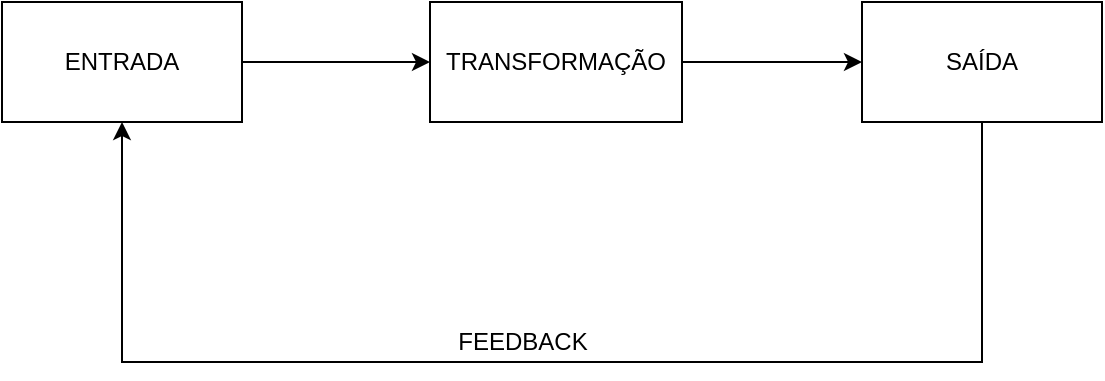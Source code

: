 <mxfile version="17.1.3" type="github">
  <diagram id="QN0evkdvYmPLCqj9xY8h" name="Page-1">
    <mxGraphModel dx="1038" dy="547" grid="1" gridSize="10" guides="1" tooltips="1" connect="1" arrows="1" fold="1" page="1" pageScale="1" pageWidth="827" pageHeight="1169" math="0" shadow="0">
      <root>
        <mxCell id="0" />
        <mxCell id="1" parent="0" />
        <mxCell id="hipOnUwGpUSQk2izLMv4-4" style="edgeStyle=orthogonalEdgeStyle;rounded=0;orthogonalLoop=1;jettySize=auto;html=1;entryX=0;entryY=0.5;entryDx=0;entryDy=0;" edge="1" parent="1" source="hipOnUwGpUSQk2izLMv4-1" target="hipOnUwGpUSQk2izLMv4-2">
          <mxGeometry relative="1" as="geometry" />
        </mxCell>
        <mxCell id="hipOnUwGpUSQk2izLMv4-1" value="ENTRADA" style="rounded=0;whiteSpace=wrap;html=1;" vertex="1" parent="1">
          <mxGeometry x="80" y="200" width="120" height="60" as="geometry" />
        </mxCell>
        <mxCell id="hipOnUwGpUSQk2izLMv4-5" style="edgeStyle=orthogonalEdgeStyle;rounded=0;orthogonalLoop=1;jettySize=auto;html=1;entryX=0;entryY=0.5;entryDx=0;entryDy=0;" edge="1" parent="1" source="hipOnUwGpUSQk2izLMv4-2" target="hipOnUwGpUSQk2izLMv4-3">
          <mxGeometry relative="1" as="geometry" />
        </mxCell>
        <mxCell id="hipOnUwGpUSQk2izLMv4-2" value="TRANSFORMAÇÃO" style="rounded=0;whiteSpace=wrap;html=1;" vertex="1" parent="1">
          <mxGeometry x="294" y="200" width="126" height="60" as="geometry" />
        </mxCell>
        <mxCell id="hipOnUwGpUSQk2izLMv4-8" style="edgeStyle=orthogonalEdgeStyle;rounded=0;orthogonalLoop=1;jettySize=auto;html=1;entryX=0.5;entryY=1;entryDx=0;entryDy=0;" edge="1" parent="1" source="hipOnUwGpUSQk2izLMv4-3" target="hipOnUwGpUSQk2izLMv4-1">
          <mxGeometry relative="1" as="geometry">
            <mxPoint x="140" y="270" as="targetPoint" />
            <Array as="points">
              <mxPoint x="570" y="380" />
              <mxPoint x="140" y="380" />
            </Array>
          </mxGeometry>
        </mxCell>
        <mxCell id="hipOnUwGpUSQk2izLMv4-3" value="SAÍDA" style="rounded=0;whiteSpace=wrap;html=1;" vertex="1" parent="1">
          <mxGeometry x="510" y="200" width="120" height="60" as="geometry" />
        </mxCell>
        <mxCell id="hipOnUwGpUSQk2izLMv4-9" value="FEEDBACK" style="text;html=1;align=center;verticalAlign=middle;resizable=0;points=[];autosize=1;strokeColor=none;fillColor=none;" vertex="1" parent="1">
          <mxGeometry x="300" y="360" width="80" height="20" as="geometry" />
        </mxCell>
      </root>
    </mxGraphModel>
  </diagram>
</mxfile>
